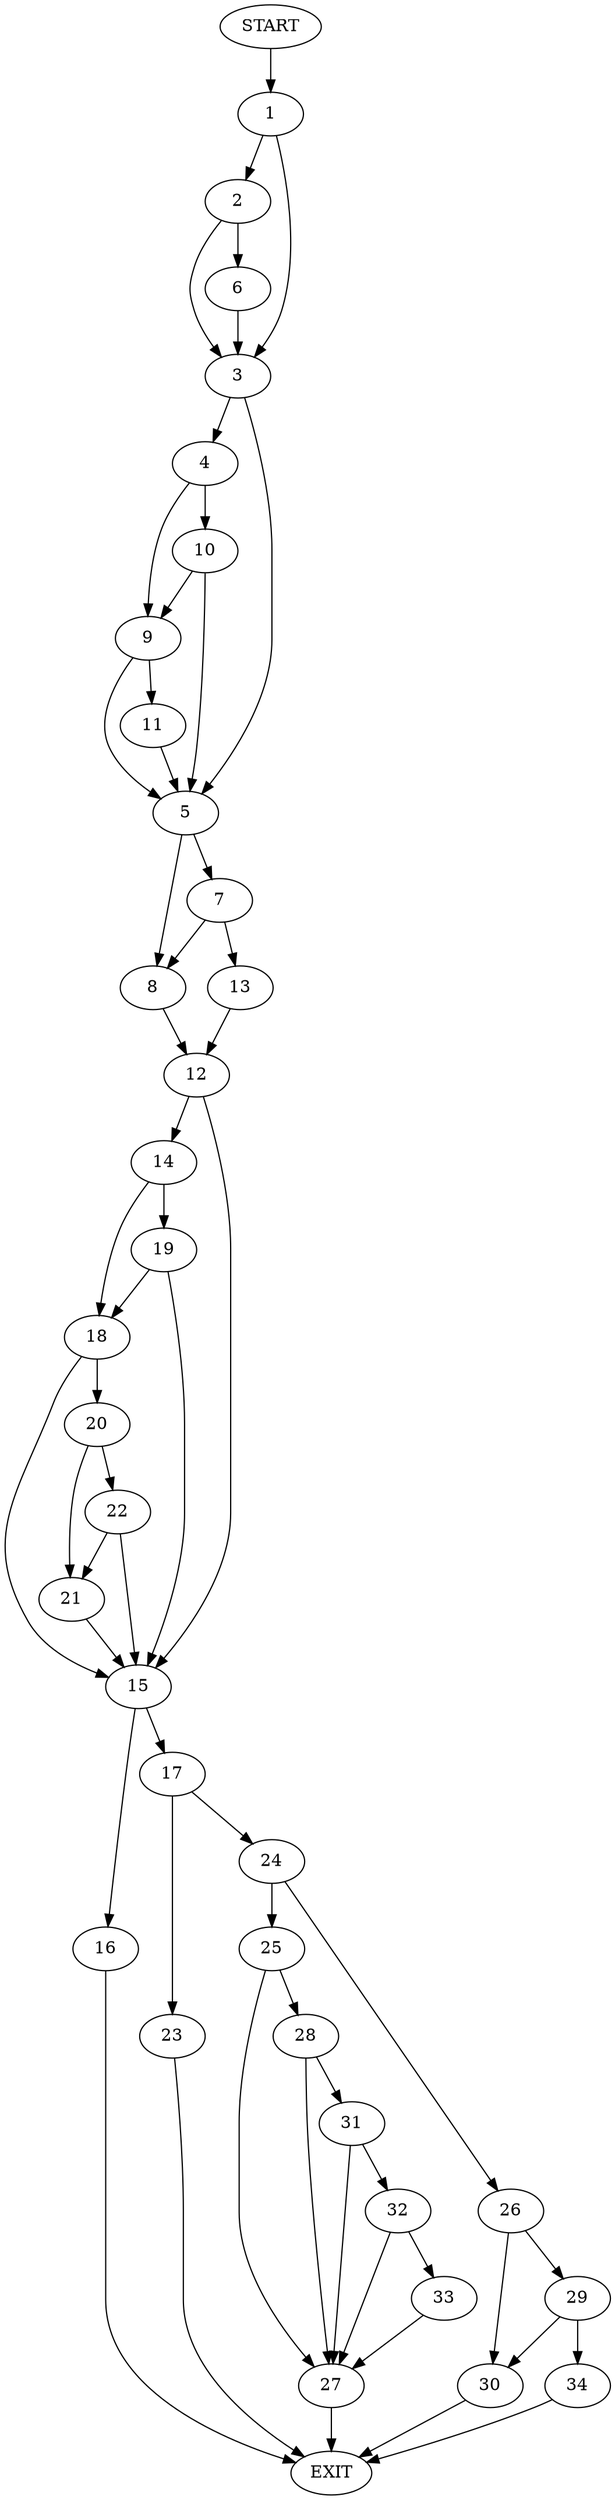 digraph {
0 [label="START"]
35 [label="EXIT"]
0 -> 1
1 -> 2
1 -> 3
3 -> 4
3 -> 5
2 -> 6
2 -> 3
6 -> 3
5 -> 7
5 -> 8
4 -> 9
4 -> 10
10 -> 9
10 -> 5
9 -> 11
9 -> 5
11 -> 5
8 -> 12
7 -> 13
7 -> 8
13 -> 12
12 -> 14
12 -> 15
15 -> 16
15 -> 17
14 -> 18
14 -> 19
18 -> 20
18 -> 15
19 -> 18
19 -> 15
20 -> 21
20 -> 22
21 -> 15
22 -> 21
22 -> 15
16 -> 35
17 -> 23
17 -> 24
23 -> 35
24 -> 25
24 -> 26
25 -> 27
25 -> 28
26 -> 29
26 -> 30
27 -> 35
28 -> 31
28 -> 27
31 -> 32
31 -> 27
32 -> 27
32 -> 33
33 -> 27
30 -> 35
29 -> 34
29 -> 30
34 -> 35
}
